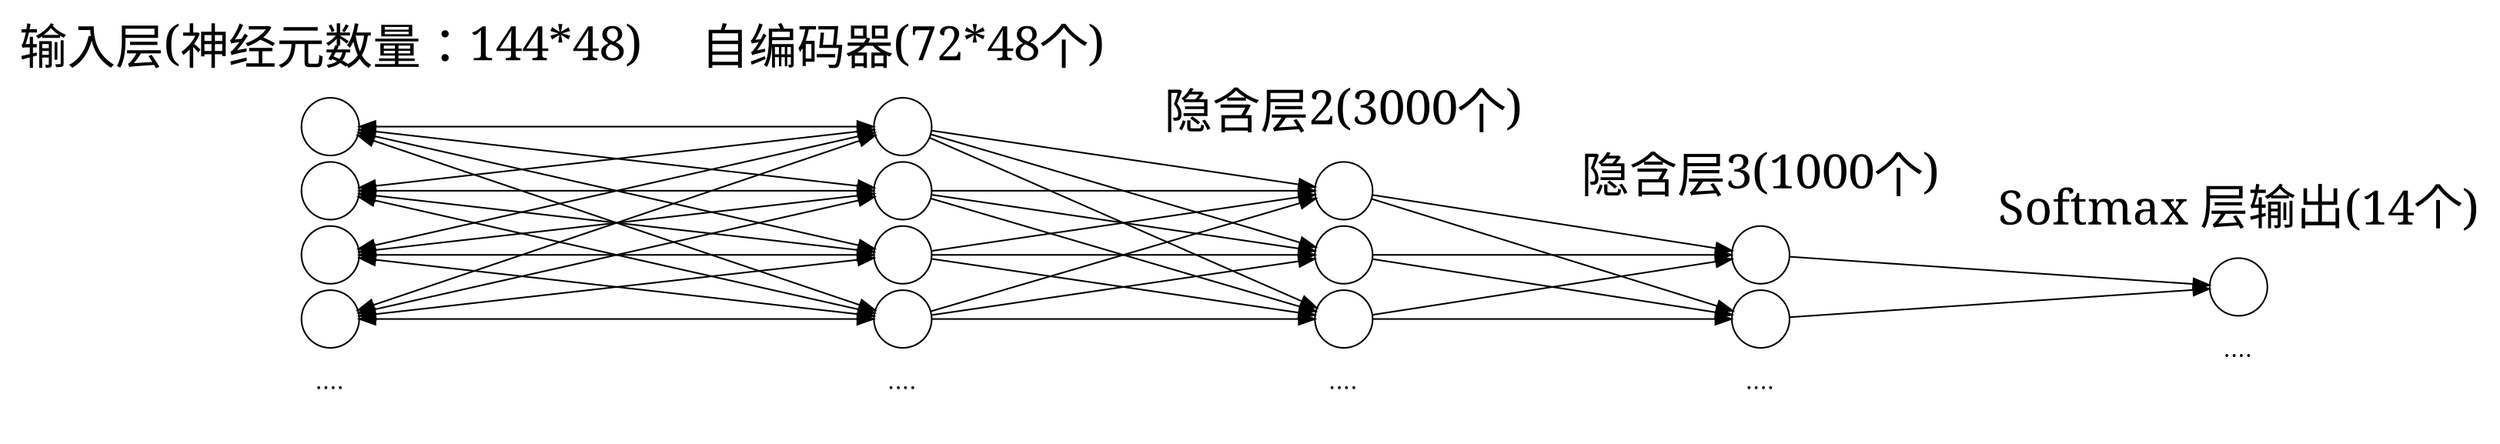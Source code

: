 digraph G {
	compound = true;
    rankdir=LR;
    splines=line;
    nodesep=.05;
    
    node [label=""];
    ordering=out;
 
	subgraph cluster_0 {
		rank=same;
		color=white;
                node [style=solid, shape=circle];
		x1 x2 x3 x4 x_;
		label = "输入层(神经元数量：144*48)";
		fontsize=30.0;
		fontname="SimSun";

	}

	subgraph cluster_1 {
		rank=same;
		color=white;
                node [style=solid, shape=circle];
		h11 h12 h13 h14 h1_;
		label = "自编码器(72*48个)";
		fontsize=30.0;
		fontname="SimSun";

	}

	subgraph cluster_2 {
		rank=same;
		color=white;
                node [style=solid, shape=circle];
		h21 h22 h23 h2_;
		label = "隐含层2(3000个)";
		fontsize=30.0;
		fontname="SimSun";

	}

	subgraph cluster_3 {
		rank=same;
		color=white;
                node [style=solid, shape=circle];
		h31 h32 h3_;
		label = "隐含层3(1000个)";
		fontsize=30.0;
		fontname="SimSun";

	}

	subgraph cluster_4 {
		rank=same;
		color=white;
                node [style=solid, shape=circle];
		s1 s_;
		label = "Softmax 层输出(14个)";
		fontsize=30.0;
		fontname="SimSun";

	}

	x_[label="....", style="", shape="none"];
	h1_[label="....", style="", shape="none"];
	h2_[label="....", style="", shape="none"];
	h3_[label="....", style="", shape="none"];
	s_[label="....", style="", shape="none"];
	{x1 x2 x3 x4} -> {h11 h12 h13 h14} [dir=both];
	{h11 h12 h13 h14} -> {h21 h22 h23};
	{h21 h22 h23} -> {h31 h32};
	{h31 h32} -> {s1};

}